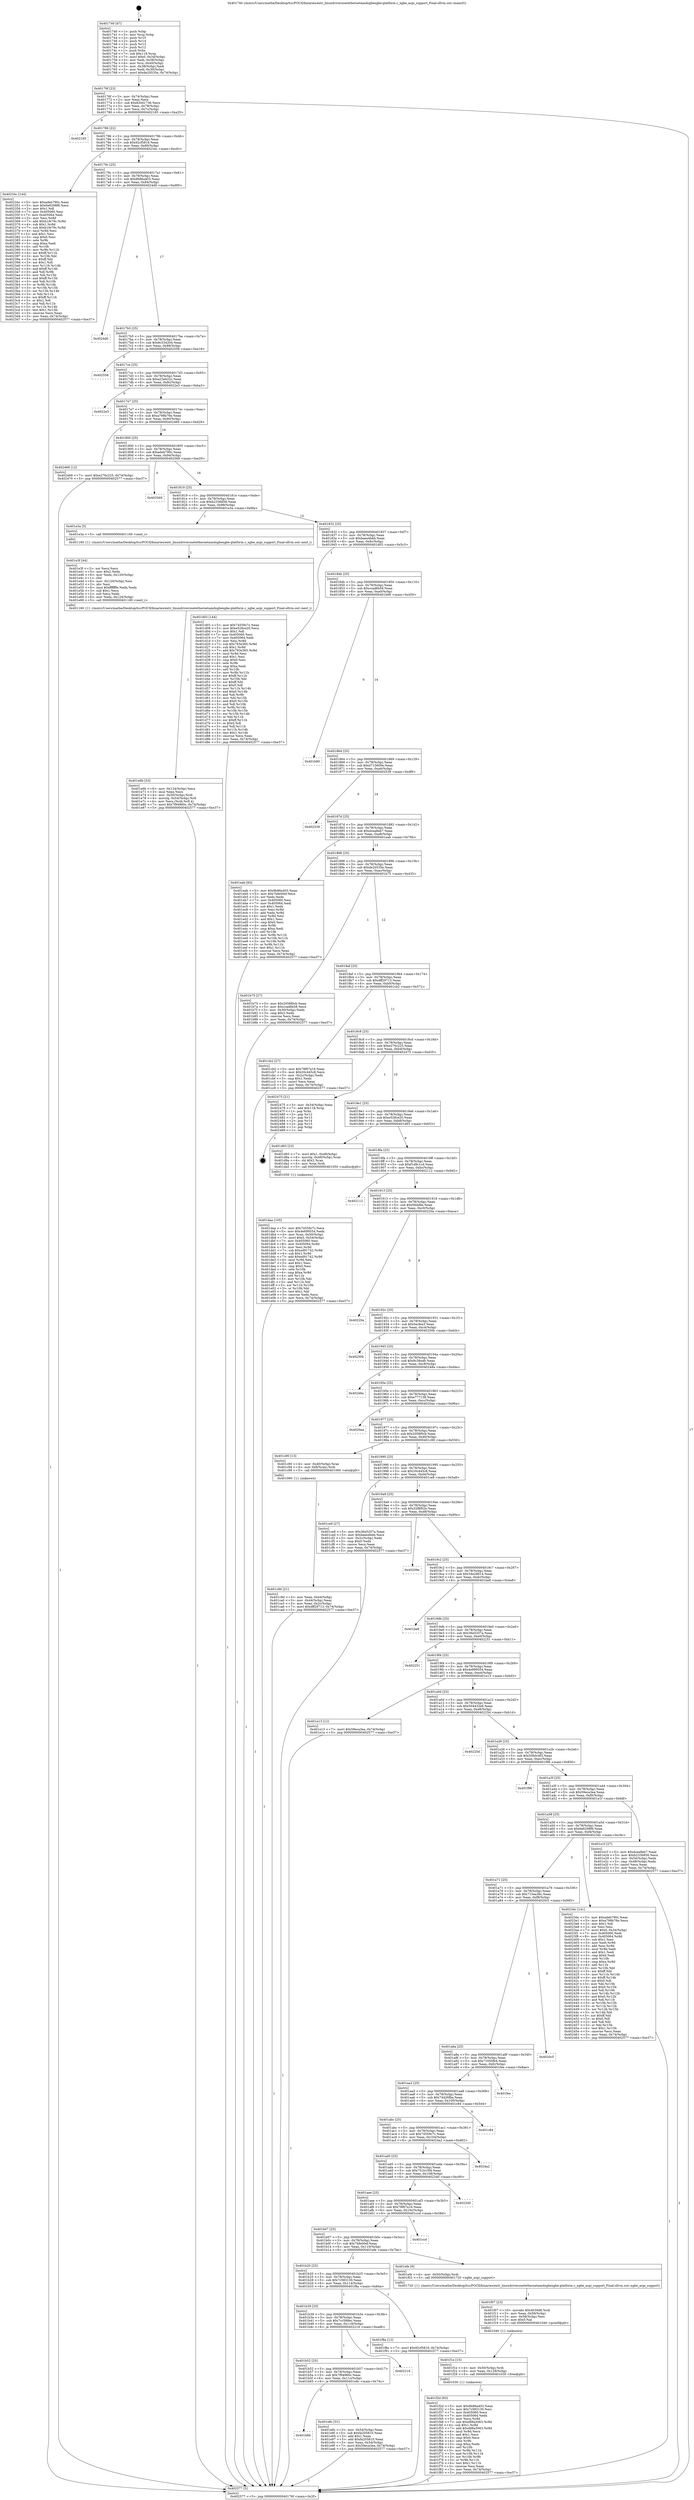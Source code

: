 digraph "0x401740" {
  label = "0x401740 (/mnt/c/Users/mathe/Desktop/tcc/POCII/binaries/extr_linuxdriversnetethernetamdxgbexgbe-platform.c_xgbe_acpi_support_Final-ollvm.out::main(0))"
  labelloc = "t"
  node[shape=record]

  Entry [label="",width=0.3,height=0.3,shape=circle,fillcolor=black,style=filled]
  "0x40176f" [label="{
     0x40176f [23]\l
     | [instrs]\l
     &nbsp;&nbsp;0x40176f \<+3\>: mov -0x74(%rbp),%eax\l
     &nbsp;&nbsp;0x401772 \<+2\>: mov %eax,%ecx\l
     &nbsp;&nbsp;0x401774 \<+6\>: sub $0x820d1736,%ecx\l
     &nbsp;&nbsp;0x40177a \<+3\>: mov %eax,-0x78(%rbp)\l
     &nbsp;&nbsp;0x40177d \<+3\>: mov %ecx,-0x7c(%rbp)\l
     &nbsp;&nbsp;0x401780 \<+6\>: je 0000000000402165 \<main+0xa25\>\l
  }"]
  "0x402165" [label="{
     0x402165\l
  }", style=dashed]
  "0x401786" [label="{
     0x401786 [22]\l
     | [instrs]\l
     &nbsp;&nbsp;0x401786 \<+5\>: jmp 000000000040178b \<main+0x4b\>\l
     &nbsp;&nbsp;0x40178b \<+3\>: mov -0x78(%rbp),%eax\l
     &nbsp;&nbsp;0x40178e \<+5\>: sub $0x92cf5816,%eax\l
     &nbsp;&nbsp;0x401793 \<+3\>: mov %eax,-0x80(%rbp)\l
     &nbsp;&nbsp;0x401796 \<+6\>: je 000000000040234c \<main+0xc0c\>\l
  }"]
  Exit [label="",width=0.3,height=0.3,shape=circle,fillcolor=black,style=filled,peripheries=2]
  "0x40234c" [label="{
     0x40234c [144]\l
     | [instrs]\l
     &nbsp;&nbsp;0x40234c \<+5\>: mov $0xadeb790c,%eax\l
     &nbsp;&nbsp;0x402351 \<+5\>: mov $0x6e6298f6,%ecx\l
     &nbsp;&nbsp;0x402356 \<+2\>: mov $0x1,%dl\l
     &nbsp;&nbsp;0x402358 \<+7\>: mov 0x405060,%esi\l
     &nbsp;&nbsp;0x40235f \<+7\>: mov 0x405064,%edi\l
     &nbsp;&nbsp;0x402366 \<+3\>: mov %esi,%r8d\l
     &nbsp;&nbsp;0x402369 \<+7\>: add $0xb1fe79c,%r8d\l
     &nbsp;&nbsp;0x402370 \<+4\>: sub $0x1,%r8d\l
     &nbsp;&nbsp;0x402374 \<+7\>: sub $0xb1fe79c,%r8d\l
     &nbsp;&nbsp;0x40237b \<+4\>: imul %r8d,%esi\l
     &nbsp;&nbsp;0x40237f \<+3\>: and $0x1,%esi\l
     &nbsp;&nbsp;0x402382 \<+3\>: cmp $0x0,%esi\l
     &nbsp;&nbsp;0x402385 \<+4\>: sete %r9b\l
     &nbsp;&nbsp;0x402389 \<+3\>: cmp $0xa,%edi\l
     &nbsp;&nbsp;0x40238c \<+4\>: setl %r10b\l
     &nbsp;&nbsp;0x402390 \<+3\>: mov %r9b,%r11b\l
     &nbsp;&nbsp;0x402393 \<+4\>: xor $0xff,%r11b\l
     &nbsp;&nbsp;0x402397 \<+3\>: mov %r10b,%bl\l
     &nbsp;&nbsp;0x40239a \<+3\>: xor $0xff,%bl\l
     &nbsp;&nbsp;0x40239d \<+3\>: xor $0x1,%dl\l
     &nbsp;&nbsp;0x4023a0 \<+3\>: mov %r11b,%r14b\l
     &nbsp;&nbsp;0x4023a3 \<+4\>: and $0xff,%r14b\l
     &nbsp;&nbsp;0x4023a7 \<+3\>: and %dl,%r9b\l
     &nbsp;&nbsp;0x4023aa \<+3\>: mov %bl,%r15b\l
     &nbsp;&nbsp;0x4023ad \<+4\>: and $0xff,%r15b\l
     &nbsp;&nbsp;0x4023b1 \<+3\>: and %dl,%r10b\l
     &nbsp;&nbsp;0x4023b4 \<+3\>: or %r9b,%r14b\l
     &nbsp;&nbsp;0x4023b7 \<+3\>: or %r10b,%r15b\l
     &nbsp;&nbsp;0x4023ba \<+3\>: xor %r15b,%r14b\l
     &nbsp;&nbsp;0x4023bd \<+3\>: or %bl,%r11b\l
     &nbsp;&nbsp;0x4023c0 \<+4\>: xor $0xff,%r11b\l
     &nbsp;&nbsp;0x4023c4 \<+3\>: or $0x1,%dl\l
     &nbsp;&nbsp;0x4023c7 \<+3\>: and %dl,%r11b\l
     &nbsp;&nbsp;0x4023ca \<+3\>: or %r11b,%r14b\l
     &nbsp;&nbsp;0x4023cd \<+4\>: test $0x1,%r14b\l
     &nbsp;&nbsp;0x4023d1 \<+3\>: cmovne %ecx,%eax\l
     &nbsp;&nbsp;0x4023d4 \<+3\>: mov %eax,-0x74(%rbp)\l
     &nbsp;&nbsp;0x4023d7 \<+5\>: jmp 0000000000402577 \<main+0xe37\>\l
  }"]
  "0x40179c" [label="{
     0x40179c [25]\l
     | [instrs]\l
     &nbsp;&nbsp;0x40179c \<+5\>: jmp 00000000004017a1 \<main+0x61\>\l
     &nbsp;&nbsp;0x4017a1 \<+3\>: mov -0x78(%rbp),%eax\l
     &nbsp;&nbsp;0x4017a4 \<+5\>: sub $0x9b86a403,%eax\l
     &nbsp;&nbsp;0x4017a9 \<+6\>: mov %eax,-0x84(%rbp)\l
     &nbsp;&nbsp;0x4017af \<+6\>: je 00000000004024d0 \<main+0xd90\>\l
  }"]
  "0x401f2d" [label="{
     0x401f2d [93]\l
     | [instrs]\l
     &nbsp;&nbsp;0x401f2d \<+5\>: mov $0x9b86a403,%eax\l
     &nbsp;&nbsp;0x401f32 \<+5\>: mov $0x7c583130,%esi\l
     &nbsp;&nbsp;0x401f37 \<+7\>: mov 0x405060,%ecx\l
     &nbsp;&nbsp;0x401f3e \<+7\>: mov 0x405064,%edx\l
     &nbsp;&nbsp;0x401f45 \<+3\>: mov %ecx,%r8d\l
     &nbsp;&nbsp;0x401f48 \<+7\>: sub $0xd88a3063,%r8d\l
     &nbsp;&nbsp;0x401f4f \<+4\>: sub $0x1,%r8d\l
     &nbsp;&nbsp;0x401f53 \<+7\>: add $0xd88a3063,%r8d\l
     &nbsp;&nbsp;0x401f5a \<+4\>: imul %r8d,%ecx\l
     &nbsp;&nbsp;0x401f5e \<+3\>: and $0x1,%ecx\l
     &nbsp;&nbsp;0x401f61 \<+3\>: cmp $0x0,%ecx\l
     &nbsp;&nbsp;0x401f64 \<+4\>: sete %r9b\l
     &nbsp;&nbsp;0x401f68 \<+3\>: cmp $0xa,%edx\l
     &nbsp;&nbsp;0x401f6b \<+4\>: setl %r10b\l
     &nbsp;&nbsp;0x401f6f \<+3\>: mov %r9b,%r11b\l
     &nbsp;&nbsp;0x401f72 \<+3\>: and %r10b,%r11b\l
     &nbsp;&nbsp;0x401f75 \<+3\>: xor %r10b,%r9b\l
     &nbsp;&nbsp;0x401f78 \<+3\>: or %r9b,%r11b\l
     &nbsp;&nbsp;0x401f7b \<+4\>: test $0x1,%r11b\l
     &nbsp;&nbsp;0x401f7f \<+3\>: cmovne %esi,%eax\l
     &nbsp;&nbsp;0x401f82 \<+3\>: mov %eax,-0x74(%rbp)\l
     &nbsp;&nbsp;0x401f85 \<+5\>: jmp 0000000000402577 \<main+0xe37\>\l
  }"]
  "0x4024d0" [label="{
     0x4024d0\l
  }", style=dashed]
  "0x4017b5" [label="{
     0x4017b5 [25]\l
     | [instrs]\l
     &nbsp;&nbsp;0x4017b5 \<+5\>: jmp 00000000004017ba \<main+0x7a\>\l
     &nbsp;&nbsp;0x4017ba \<+3\>: mov -0x78(%rbp),%eax\l
     &nbsp;&nbsp;0x4017bd \<+5\>: sub $0x9c334204,%eax\l
     &nbsp;&nbsp;0x4017c2 \<+6\>: mov %eax,-0x88(%rbp)\l
     &nbsp;&nbsp;0x4017c8 \<+6\>: je 0000000000402558 \<main+0xe18\>\l
  }"]
  "0x401f1e" [label="{
     0x401f1e [15]\l
     | [instrs]\l
     &nbsp;&nbsp;0x401f1e \<+4\>: mov -0x50(%rbp),%rdi\l
     &nbsp;&nbsp;0x401f22 \<+6\>: mov %eax,-0x128(%rbp)\l
     &nbsp;&nbsp;0x401f28 \<+5\>: call 0000000000401030 \<free@plt\>\l
     | [calls]\l
     &nbsp;&nbsp;0x401030 \{1\} (unknown)\l
  }"]
  "0x402558" [label="{
     0x402558\l
  }", style=dashed]
  "0x4017ce" [label="{
     0x4017ce [25]\l
     | [instrs]\l
     &nbsp;&nbsp;0x4017ce \<+5\>: jmp 00000000004017d3 \<main+0x93\>\l
     &nbsp;&nbsp;0x4017d3 \<+3\>: mov -0x78(%rbp),%eax\l
     &nbsp;&nbsp;0x4017d6 \<+5\>: sub $0xa23eb22c,%eax\l
     &nbsp;&nbsp;0x4017db \<+6\>: mov %eax,-0x8c(%rbp)\l
     &nbsp;&nbsp;0x4017e1 \<+6\>: je 00000000004022e3 \<main+0xba3\>\l
  }"]
  "0x401f07" [label="{
     0x401f07 [23]\l
     | [instrs]\l
     &nbsp;&nbsp;0x401f07 \<+10\>: movabs $0x4030d6,%rdi\l
     &nbsp;&nbsp;0x401f11 \<+3\>: mov %eax,-0x58(%rbp)\l
     &nbsp;&nbsp;0x401f14 \<+3\>: mov -0x58(%rbp),%esi\l
     &nbsp;&nbsp;0x401f17 \<+2\>: mov $0x0,%al\l
     &nbsp;&nbsp;0x401f19 \<+5\>: call 0000000000401040 \<printf@plt\>\l
     | [calls]\l
     &nbsp;&nbsp;0x401040 \{1\} (unknown)\l
  }"]
  "0x4022e3" [label="{
     0x4022e3\l
  }", style=dashed]
  "0x4017e7" [label="{
     0x4017e7 [25]\l
     | [instrs]\l
     &nbsp;&nbsp;0x4017e7 \<+5\>: jmp 00000000004017ec \<main+0xac\>\l
     &nbsp;&nbsp;0x4017ec \<+3\>: mov -0x78(%rbp),%eax\l
     &nbsp;&nbsp;0x4017ef \<+5\>: sub $0xa798b76e,%eax\l
     &nbsp;&nbsp;0x4017f4 \<+6\>: mov %eax,-0x90(%rbp)\l
     &nbsp;&nbsp;0x4017fa \<+6\>: je 0000000000402469 \<main+0xd29\>\l
  }"]
  "0x401b6b" [label="{
     0x401b6b\l
  }", style=dashed]
  "0x402469" [label="{
     0x402469 [12]\l
     | [instrs]\l
     &nbsp;&nbsp;0x402469 \<+7\>: movl $0xe276c225,-0x74(%rbp)\l
     &nbsp;&nbsp;0x402470 \<+5\>: jmp 0000000000402577 \<main+0xe37\>\l
  }"]
  "0x401800" [label="{
     0x401800 [25]\l
     | [instrs]\l
     &nbsp;&nbsp;0x401800 \<+5\>: jmp 0000000000401805 \<main+0xc5\>\l
     &nbsp;&nbsp;0x401805 \<+3\>: mov -0x78(%rbp),%eax\l
     &nbsp;&nbsp;0x401808 \<+5\>: sub $0xadeb790c,%eax\l
     &nbsp;&nbsp;0x40180d \<+6\>: mov %eax,-0x94(%rbp)\l
     &nbsp;&nbsp;0x401813 \<+6\>: je 0000000000402569 \<main+0xe29\>\l
  }"]
  "0x401e8c" [label="{
     0x401e8c [31]\l
     | [instrs]\l
     &nbsp;&nbsp;0x401e8c \<+3\>: mov -0x54(%rbp),%eax\l
     &nbsp;&nbsp;0x401e8f \<+5\>: sub $0xfa205810,%eax\l
     &nbsp;&nbsp;0x401e94 \<+3\>: add $0x1,%eax\l
     &nbsp;&nbsp;0x401e97 \<+5\>: add $0xfa205810,%eax\l
     &nbsp;&nbsp;0x401e9c \<+3\>: mov %eax,-0x54(%rbp)\l
     &nbsp;&nbsp;0x401e9f \<+7\>: movl $0x59eca3ea,-0x74(%rbp)\l
     &nbsp;&nbsp;0x401ea6 \<+5\>: jmp 0000000000402577 \<main+0xe37\>\l
  }"]
  "0x402569" [label="{
     0x402569\l
  }", style=dashed]
  "0x401819" [label="{
     0x401819 [25]\l
     | [instrs]\l
     &nbsp;&nbsp;0x401819 \<+5\>: jmp 000000000040181e \<main+0xde\>\l
     &nbsp;&nbsp;0x40181e \<+3\>: mov -0x78(%rbp),%eax\l
     &nbsp;&nbsp;0x401821 \<+5\>: sub $0xb2336856,%eax\l
     &nbsp;&nbsp;0x401826 \<+6\>: mov %eax,-0x98(%rbp)\l
     &nbsp;&nbsp;0x40182c \<+6\>: je 0000000000401e3a \<main+0x6fa\>\l
  }"]
  "0x401b52" [label="{
     0x401b52 [25]\l
     | [instrs]\l
     &nbsp;&nbsp;0x401b52 \<+5\>: jmp 0000000000401b57 \<main+0x417\>\l
     &nbsp;&nbsp;0x401b57 \<+3\>: mov -0x78(%rbp),%eax\l
     &nbsp;&nbsp;0x401b5a \<+5\>: sub $0x7f94960c,%eax\l
     &nbsp;&nbsp;0x401b5f \<+6\>: mov %eax,-0x11c(%rbp)\l
     &nbsp;&nbsp;0x401b65 \<+6\>: je 0000000000401e8c \<main+0x74c\>\l
  }"]
  "0x401e3a" [label="{
     0x401e3a [5]\l
     | [instrs]\l
     &nbsp;&nbsp;0x401e3a \<+5\>: call 0000000000401160 \<next_i\>\l
     | [calls]\l
     &nbsp;&nbsp;0x401160 \{1\} (/mnt/c/Users/mathe/Desktop/tcc/POCII/binaries/extr_linuxdriversnetethernetamdxgbexgbe-platform.c_xgbe_acpi_support_Final-ollvm.out::next_i)\l
  }"]
  "0x401832" [label="{
     0x401832 [25]\l
     | [instrs]\l
     &nbsp;&nbsp;0x401832 \<+5\>: jmp 0000000000401837 \<main+0xf7\>\l
     &nbsp;&nbsp;0x401837 \<+3\>: mov -0x78(%rbp),%eax\l
     &nbsp;&nbsp;0x40183a \<+5\>: sub $0xbaee4bbb,%eax\l
     &nbsp;&nbsp;0x40183f \<+6\>: mov %eax,-0x9c(%rbp)\l
     &nbsp;&nbsp;0x401845 \<+6\>: je 0000000000401d03 \<main+0x5c3\>\l
  }"]
  "0x402216" [label="{
     0x402216\l
  }", style=dashed]
  "0x401d03" [label="{
     0x401d03 [144]\l
     | [instrs]\l
     &nbsp;&nbsp;0x401d03 \<+5\>: mov $0x74559c7c,%eax\l
     &nbsp;&nbsp;0x401d08 \<+5\>: mov $0xe528ce20,%ecx\l
     &nbsp;&nbsp;0x401d0d \<+2\>: mov $0x1,%dl\l
     &nbsp;&nbsp;0x401d0f \<+7\>: mov 0x405060,%esi\l
     &nbsp;&nbsp;0x401d16 \<+7\>: mov 0x405064,%edi\l
     &nbsp;&nbsp;0x401d1d \<+3\>: mov %esi,%r8d\l
     &nbsp;&nbsp;0x401d20 \<+7\>: sub $0x793e365,%r8d\l
     &nbsp;&nbsp;0x401d27 \<+4\>: sub $0x1,%r8d\l
     &nbsp;&nbsp;0x401d2b \<+7\>: add $0x793e365,%r8d\l
     &nbsp;&nbsp;0x401d32 \<+4\>: imul %r8d,%esi\l
     &nbsp;&nbsp;0x401d36 \<+3\>: and $0x1,%esi\l
     &nbsp;&nbsp;0x401d39 \<+3\>: cmp $0x0,%esi\l
     &nbsp;&nbsp;0x401d3c \<+4\>: sete %r9b\l
     &nbsp;&nbsp;0x401d40 \<+3\>: cmp $0xa,%edi\l
     &nbsp;&nbsp;0x401d43 \<+4\>: setl %r10b\l
     &nbsp;&nbsp;0x401d47 \<+3\>: mov %r9b,%r11b\l
     &nbsp;&nbsp;0x401d4a \<+4\>: xor $0xff,%r11b\l
     &nbsp;&nbsp;0x401d4e \<+3\>: mov %r10b,%bl\l
     &nbsp;&nbsp;0x401d51 \<+3\>: xor $0xff,%bl\l
     &nbsp;&nbsp;0x401d54 \<+3\>: xor $0x0,%dl\l
     &nbsp;&nbsp;0x401d57 \<+3\>: mov %r11b,%r14b\l
     &nbsp;&nbsp;0x401d5a \<+4\>: and $0x0,%r14b\l
     &nbsp;&nbsp;0x401d5e \<+3\>: and %dl,%r9b\l
     &nbsp;&nbsp;0x401d61 \<+3\>: mov %bl,%r15b\l
     &nbsp;&nbsp;0x401d64 \<+4\>: and $0x0,%r15b\l
     &nbsp;&nbsp;0x401d68 \<+3\>: and %dl,%r10b\l
     &nbsp;&nbsp;0x401d6b \<+3\>: or %r9b,%r14b\l
     &nbsp;&nbsp;0x401d6e \<+3\>: or %r10b,%r15b\l
     &nbsp;&nbsp;0x401d71 \<+3\>: xor %r15b,%r14b\l
     &nbsp;&nbsp;0x401d74 \<+3\>: or %bl,%r11b\l
     &nbsp;&nbsp;0x401d77 \<+4\>: xor $0xff,%r11b\l
     &nbsp;&nbsp;0x401d7b \<+3\>: or $0x0,%dl\l
     &nbsp;&nbsp;0x401d7e \<+3\>: and %dl,%r11b\l
     &nbsp;&nbsp;0x401d81 \<+3\>: or %r11b,%r14b\l
     &nbsp;&nbsp;0x401d84 \<+4\>: test $0x1,%r14b\l
     &nbsp;&nbsp;0x401d88 \<+3\>: cmovne %ecx,%eax\l
     &nbsp;&nbsp;0x401d8b \<+3\>: mov %eax,-0x74(%rbp)\l
     &nbsp;&nbsp;0x401d8e \<+5\>: jmp 0000000000402577 \<main+0xe37\>\l
  }"]
  "0x40184b" [label="{
     0x40184b [25]\l
     | [instrs]\l
     &nbsp;&nbsp;0x40184b \<+5\>: jmp 0000000000401850 \<main+0x110\>\l
     &nbsp;&nbsp;0x401850 \<+3\>: mov -0x78(%rbp),%eax\l
     &nbsp;&nbsp;0x401853 \<+5\>: sub $0xccad6b58,%eax\l
     &nbsp;&nbsp;0x401858 \<+6\>: mov %eax,-0xa0(%rbp)\l
     &nbsp;&nbsp;0x40185e \<+6\>: je 0000000000401b90 \<main+0x450\>\l
  }"]
  "0x401b39" [label="{
     0x401b39 [25]\l
     | [instrs]\l
     &nbsp;&nbsp;0x401b39 \<+5\>: jmp 0000000000401b3e \<main+0x3fe\>\l
     &nbsp;&nbsp;0x401b3e \<+3\>: mov -0x78(%rbp),%eax\l
     &nbsp;&nbsp;0x401b41 \<+5\>: sub $0x7cc588ec,%eax\l
     &nbsp;&nbsp;0x401b46 \<+6\>: mov %eax,-0x118(%rbp)\l
     &nbsp;&nbsp;0x401b4c \<+6\>: je 0000000000402216 \<main+0xad6\>\l
  }"]
  "0x401b90" [label="{
     0x401b90\l
  }", style=dashed]
  "0x401864" [label="{
     0x401864 [25]\l
     | [instrs]\l
     &nbsp;&nbsp;0x401864 \<+5\>: jmp 0000000000401869 \<main+0x129\>\l
     &nbsp;&nbsp;0x401869 \<+3\>: mov -0x78(%rbp),%eax\l
     &nbsp;&nbsp;0x40186c \<+5\>: sub $0xd715600e,%eax\l
     &nbsp;&nbsp;0x401871 \<+6\>: mov %eax,-0xa4(%rbp)\l
     &nbsp;&nbsp;0x401877 \<+6\>: je 0000000000402539 \<main+0xdf9\>\l
  }"]
  "0x401f8a" [label="{
     0x401f8a [12]\l
     | [instrs]\l
     &nbsp;&nbsp;0x401f8a \<+7\>: movl $0x92cf5816,-0x74(%rbp)\l
     &nbsp;&nbsp;0x401f91 \<+5\>: jmp 0000000000402577 \<main+0xe37\>\l
  }"]
  "0x402539" [label="{
     0x402539\l
  }", style=dashed]
  "0x40187d" [label="{
     0x40187d [25]\l
     | [instrs]\l
     &nbsp;&nbsp;0x40187d \<+5\>: jmp 0000000000401882 \<main+0x142\>\l
     &nbsp;&nbsp;0x401882 \<+3\>: mov -0x78(%rbp),%eax\l
     &nbsp;&nbsp;0x401885 \<+5\>: sub $0xdcea8eb7,%eax\l
     &nbsp;&nbsp;0x40188a \<+6\>: mov %eax,-0xa8(%rbp)\l
     &nbsp;&nbsp;0x401890 \<+6\>: je 0000000000401eab \<main+0x76b\>\l
  }"]
  "0x401b20" [label="{
     0x401b20 [25]\l
     | [instrs]\l
     &nbsp;&nbsp;0x401b20 \<+5\>: jmp 0000000000401b25 \<main+0x3e5\>\l
     &nbsp;&nbsp;0x401b25 \<+3\>: mov -0x78(%rbp),%eax\l
     &nbsp;&nbsp;0x401b28 \<+5\>: sub $0x7c583130,%eax\l
     &nbsp;&nbsp;0x401b2d \<+6\>: mov %eax,-0x114(%rbp)\l
     &nbsp;&nbsp;0x401b33 \<+6\>: je 0000000000401f8a \<main+0x84a\>\l
  }"]
  "0x401eab" [label="{
     0x401eab [83]\l
     | [instrs]\l
     &nbsp;&nbsp;0x401eab \<+5\>: mov $0x9b86a403,%eax\l
     &nbsp;&nbsp;0x401eb0 \<+5\>: mov $0x7bfe00ef,%ecx\l
     &nbsp;&nbsp;0x401eb5 \<+2\>: xor %edx,%edx\l
     &nbsp;&nbsp;0x401eb7 \<+7\>: mov 0x405060,%esi\l
     &nbsp;&nbsp;0x401ebe \<+7\>: mov 0x405064,%edi\l
     &nbsp;&nbsp;0x401ec5 \<+3\>: sub $0x1,%edx\l
     &nbsp;&nbsp;0x401ec8 \<+3\>: mov %esi,%r8d\l
     &nbsp;&nbsp;0x401ecb \<+3\>: add %edx,%r8d\l
     &nbsp;&nbsp;0x401ece \<+4\>: imul %r8d,%esi\l
     &nbsp;&nbsp;0x401ed2 \<+3\>: and $0x1,%esi\l
     &nbsp;&nbsp;0x401ed5 \<+3\>: cmp $0x0,%esi\l
     &nbsp;&nbsp;0x401ed8 \<+4\>: sete %r9b\l
     &nbsp;&nbsp;0x401edc \<+3\>: cmp $0xa,%edi\l
     &nbsp;&nbsp;0x401edf \<+4\>: setl %r10b\l
     &nbsp;&nbsp;0x401ee3 \<+3\>: mov %r9b,%r11b\l
     &nbsp;&nbsp;0x401ee6 \<+3\>: and %r10b,%r11b\l
     &nbsp;&nbsp;0x401ee9 \<+3\>: xor %r10b,%r9b\l
     &nbsp;&nbsp;0x401eec \<+3\>: or %r9b,%r11b\l
     &nbsp;&nbsp;0x401eef \<+4\>: test $0x1,%r11b\l
     &nbsp;&nbsp;0x401ef3 \<+3\>: cmovne %ecx,%eax\l
     &nbsp;&nbsp;0x401ef6 \<+3\>: mov %eax,-0x74(%rbp)\l
     &nbsp;&nbsp;0x401ef9 \<+5\>: jmp 0000000000402577 \<main+0xe37\>\l
  }"]
  "0x401896" [label="{
     0x401896 [25]\l
     | [instrs]\l
     &nbsp;&nbsp;0x401896 \<+5\>: jmp 000000000040189b \<main+0x15b\>\l
     &nbsp;&nbsp;0x40189b \<+3\>: mov -0x78(%rbp),%eax\l
     &nbsp;&nbsp;0x40189e \<+5\>: sub $0xde20535e,%eax\l
     &nbsp;&nbsp;0x4018a3 \<+6\>: mov %eax,-0xac(%rbp)\l
     &nbsp;&nbsp;0x4018a9 \<+6\>: je 0000000000401b75 \<main+0x435\>\l
  }"]
  "0x401efe" [label="{
     0x401efe [9]\l
     | [instrs]\l
     &nbsp;&nbsp;0x401efe \<+4\>: mov -0x50(%rbp),%rdi\l
     &nbsp;&nbsp;0x401f02 \<+5\>: call 0000000000401720 \<xgbe_acpi_support\>\l
     | [calls]\l
     &nbsp;&nbsp;0x401720 \{1\} (/mnt/c/Users/mathe/Desktop/tcc/POCII/binaries/extr_linuxdriversnetethernetamdxgbexgbe-platform.c_xgbe_acpi_support_Final-ollvm.out::xgbe_acpi_support)\l
  }"]
  "0x401b75" [label="{
     0x401b75 [27]\l
     | [instrs]\l
     &nbsp;&nbsp;0x401b75 \<+5\>: mov $0x2058f0cb,%eax\l
     &nbsp;&nbsp;0x401b7a \<+5\>: mov $0xccad6b58,%ecx\l
     &nbsp;&nbsp;0x401b7f \<+3\>: mov -0x30(%rbp),%edx\l
     &nbsp;&nbsp;0x401b82 \<+3\>: cmp $0x2,%edx\l
     &nbsp;&nbsp;0x401b85 \<+3\>: cmovne %ecx,%eax\l
     &nbsp;&nbsp;0x401b88 \<+3\>: mov %eax,-0x74(%rbp)\l
     &nbsp;&nbsp;0x401b8b \<+5\>: jmp 0000000000402577 \<main+0xe37\>\l
  }"]
  "0x4018af" [label="{
     0x4018af [25]\l
     | [instrs]\l
     &nbsp;&nbsp;0x4018af \<+5\>: jmp 00000000004018b4 \<main+0x174\>\l
     &nbsp;&nbsp;0x4018b4 \<+3\>: mov -0x78(%rbp),%eax\l
     &nbsp;&nbsp;0x4018b7 \<+5\>: sub $0xdff29713,%eax\l
     &nbsp;&nbsp;0x4018bc \<+6\>: mov %eax,-0xb0(%rbp)\l
     &nbsp;&nbsp;0x4018c2 \<+6\>: je 0000000000401cb2 \<main+0x572\>\l
  }"]
  "0x402577" [label="{
     0x402577 [5]\l
     | [instrs]\l
     &nbsp;&nbsp;0x402577 \<+5\>: jmp 000000000040176f \<main+0x2f\>\l
  }"]
  "0x401740" [label="{
     0x401740 [47]\l
     | [instrs]\l
     &nbsp;&nbsp;0x401740 \<+1\>: push %rbp\l
     &nbsp;&nbsp;0x401741 \<+3\>: mov %rsp,%rbp\l
     &nbsp;&nbsp;0x401744 \<+2\>: push %r15\l
     &nbsp;&nbsp;0x401746 \<+2\>: push %r14\l
     &nbsp;&nbsp;0x401748 \<+2\>: push %r13\l
     &nbsp;&nbsp;0x40174a \<+2\>: push %r12\l
     &nbsp;&nbsp;0x40174c \<+1\>: push %rbx\l
     &nbsp;&nbsp;0x40174d \<+7\>: sub $0x118,%rsp\l
     &nbsp;&nbsp;0x401754 \<+7\>: movl $0x0,-0x34(%rbp)\l
     &nbsp;&nbsp;0x40175b \<+3\>: mov %edi,-0x38(%rbp)\l
     &nbsp;&nbsp;0x40175e \<+4\>: mov %rsi,-0x40(%rbp)\l
     &nbsp;&nbsp;0x401762 \<+3\>: mov -0x38(%rbp),%edi\l
     &nbsp;&nbsp;0x401765 \<+3\>: mov %edi,-0x30(%rbp)\l
     &nbsp;&nbsp;0x401768 \<+7\>: movl $0xde20535e,-0x74(%rbp)\l
  }"]
  "0x401b07" [label="{
     0x401b07 [25]\l
     | [instrs]\l
     &nbsp;&nbsp;0x401b07 \<+5\>: jmp 0000000000401b0c \<main+0x3cc\>\l
     &nbsp;&nbsp;0x401b0c \<+3\>: mov -0x78(%rbp),%eax\l
     &nbsp;&nbsp;0x401b0f \<+5\>: sub $0x7bfe00ef,%eax\l
     &nbsp;&nbsp;0x401b14 \<+6\>: mov %eax,-0x110(%rbp)\l
     &nbsp;&nbsp;0x401b1a \<+6\>: je 0000000000401efe \<main+0x7be\>\l
  }"]
  "0x401cb2" [label="{
     0x401cb2 [27]\l
     | [instrs]\l
     &nbsp;&nbsp;0x401cb2 \<+5\>: mov $0x78f67a16,%eax\l
     &nbsp;&nbsp;0x401cb7 \<+5\>: mov $0x20c445c8,%ecx\l
     &nbsp;&nbsp;0x401cbc \<+3\>: mov -0x2c(%rbp),%edx\l
     &nbsp;&nbsp;0x401cbf \<+3\>: cmp $0x1,%edx\l
     &nbsp;&nbsp;0x401cc2 \<+3\>: cmovl %ecx,%eax\l
     &nbsp;&nbsp;0x401cc5 \<+3\>: mov %eax,-0x74(%rbp)\l
     &nbsp;&nbsp;0x401cc8 \<+5\>: jmp 0000000000402577 \<main+0xe37\>\l
  }"]
  "0x4018c8" [label="{
     0x4018c8 [25]\l
     | [instrs]\l
     &nbsp;&nbsp;0x4018c8 \<+5\>: jmp 00000000004018cd \<main+0x18d\>\l
     &nbsp;&nbsp;0x4018cd \<+3\>: mov -0x78(%rbp),%eax\l
     &nbsp;&nbsp;0x4018d0 \<+5\>: sub $0xe276c225,%eax\l
     &nbsp;&nbsp;0x4018d5 \<+6\>: mov %eax,-0xb4(%rbp)\l
     &nbsp;&nbsp;0x4018db \<+6\>: je 0000000000402475 \<main+0xd35\>\l
  }"]
  "0x401ccd" [label="{
     0x401ccd\l
  }", style=dashed]
  "0x402475" [label="{
     0x402475 [21]\l
     | [instrs]\l
     &nbsp;&nbsp;0x402475 \<+3\>: mov -0x34(%rbp),%eax\l
     &nbsp;&nbsp;0x402478 \<+7\>: add $0x118,%rsp\l
     &nbsp;&nbsp;0x40247f \<+1\>: pop %rbx\l
     &nbsp;&nbsp;0x402480 \<+2\>: pop %r12\l
     &nbsp;&nbsp;0x402482 \<+2\>: pop %r13\l
     &nbsp;&nbsp;0x402484 \<+2\>: pop %r14\l
     &nbsp;&nbsp;0x402486 \<+2\>: pop %r15\l
     &nbsp;&nbsp;0x402488 \<+1\>: pop %rbp\l
     &nbsp;&nbsp;0x402489 \<+1\>: ret\l
  }"]
  "0x4018e1" [label="{
     0x4018e1 [25]\l
     | [instrs]\l
     &nbsp;&nbsp;0x4018e1 \<+5\>: jmp 00000000004018e6 \<main+0x1a6\>\l
     &nbsp;&nbsp;0x4018e6 \<+3\>: mov -0x78(%rbp),%eax\l
     &nbsp;&nbsp;0x4018e9 \<+5\>: sub $0xe528ce20,%eax\l
     &nbsp;&nbsp;0x4018ee \<+6\>: mov %eax,-0xb8(%rbp)\l
     &nbsp;&nbsp;0x4018f4 \<+6\>: je 0000000000401d93 \<main+0x653\>\l
  }"]
  "0x401aee" [label="{
     0x401aee [25]\l
     | [instrs]\l
     &nbsp;&nbsp;0x401aee \<+5\>: jmp 0000000000401af3 \<main+0x3b3\>\l
     &nbsp;&nbsp;0x401af3 \<+3\>: mov -0x78(%rbp),%eax\l
     &nbsp;&nbsp;0x401af6 \<+5\>: sub $0x78f67a16,%eax\l
     &nbsp;&nbsp;0x401afb \<+6\>: mov %eax,-0x10c(%rbp)\l
     &nbsp;&nbsp;0x401b01 \<+6\>: je 0000000000401ccd \<main+0x58d\>\l
  }"]
  "0x401d93" [label="{
     0x401d93 [23]\l
     | [instrs]\l
     &nbsp;&nbsp;0x401d93 \<+7\>: movl $0x1,-0x48(%rbp)\l
     &nbsp;&nbsp;0x401d9a \<+4\>: movslq -0x48(%rbp),%rax\l
     &nbsp;&nbsp;0x401d9e \<+4\>: shl $0x2,%rax\l
     &nbsp;&nbsp;0x401da2 \<+3\>: mov %rax,%rdi\l
     &nbsp;&nbsp;0x401da5 \<+5\>: call 0000000000401050 \<malloc@plt\>\l
     | [calls]\l
     &nbsp;&nbsp;0x401050 \{1\} (unknown)\l
  }"]
  "0x4018fa" [label="{
     0x4018fa [25]\l
     | [instrs]\l
     &nbsp;&nbsp;0x4018fa \<+5\>: jmp 00000000004018ff \<main+0x1bf\>\l
     &nbsp;&nbsp;0x4018ff \<+3\>: mov -0x78(%rbp),%eax\l
     &nbsp;&nbsp;0x401902 \<+5\>: sub $0xf1d9c1cd,%eax\l
     &nbsp;&nbsp;0x401907 \<+6\>: mov %eax,-0xbc(%rbp)\l
     &nbsp;&nbsp;0x40190d \<+6\>: je 0000000000402112 \<main+0x9d2\>\l
  }"]
  "0x402340" [label="{
     0x402340\l
  }", style=dashed]
  "0x402112" [label="{
     0x402112\l
  }", style=dashed]
  "0x401913" [label="{
     0x401913 [25]\l
     | [instrs]\l
     &nbsp;&nbsp;0x401913 \<+5\>: jmp 0000000000401918 \<main+0x1d8\>\l
     &nbsp;&nbsp;0x401918 \<+3\>: mov -0x78(%rbp),%eax\l
     &nbsp;&nbsp;0x40191b \<+5\>: sub $0x56dd9e,%eax\l
     &nbsp;&nbsp;0x401920 \<+6\>: mov %eax,-0xc0(%rbp)\l
     &nbsp;&nbsp;0x401926 \<+6\>: je 000000000040220a \<main+0xaca\>\l
  }"]
  "0x401ad5" [label="{
     0x401ad5 [25]\l
     | [instrs]\l
     &nbsp;&nbsp;0x401ad5 \<+5\>: jmp 0000000000401ada \<main+0x39a\>\l
     &nbsp;&nbsp;0x401ada \<+3\>: mov -0x78(%rbp),%eax\l
     &nbsp;&nbsp;0x401add \<+5\>: sub $0x751b10f4,%eax\l
     &nbsp;&nbsp;0x401ae2 \<+6\>: mov %eax,-0x108(%rbp)\l
     &nbsp;&nbsp;0x401ae8 \<+6\>: je 0000000000402340 \<main+0xc00\>\l
  }"]
  "0x40220a" [label="{
     0x40220a\l
  }", style=dashed]
  "0x40192c" [label="{
     0x40192c [25]\l
     | [instrs]\l
     &nbsp;&nbsp;0x40192c \<+5\>: jmp 0000000000401931 \<main+0x1f1\>\l
     &nbsp;&nbsp;0x401931 \<+3\>: mov -0x78(%rbp),%eax\l
     &nbsp;&nbsp;0x401934 \<+5\>: sub $0x5ecfea3,%eax\l
     &nbsp;&nbsp;0x401939 \<+6\>: mov %eax,-0xc4(%rbp)\l
     &nbsp;&nbsp;0x40193f \<+6\>: je 000000000040250b \<main+0xdcb\>\l
  }"]
  "0x4024a2" [label="{
     0x4024a2\l
  }", style=dashed]
  "0x40250b" [label="{
     0x40250b\l
  }", style=dashed]
  "0x401945" [label="{
     0x401945 [25]\l
     | [instrs]\l
     &nbsp;&nbsp;0x401945 \<+5\>: jmp 000000000040194a \<main+0x20a\>\l
     &nbsp;&nbsp;0x40194a \<+3\>: mov -0x78(%rbp),%eax\l
     &nbsp;&nbsp;0x40194d \<+5\>: sub $0x9c38a46,%eax\l
     &nbsp;&nbsp;0x401952 \<+6\>: mov %eax,-0xc8(%rbp)\l
     &nbsp;&nbsp;0x401958 \<+6\>: je 000000000040248a \<main+0xd4a\>\l
  }"]
  "0x401abc" [label="{
     0x401abc [25]\l
     | [instrs]\l
     &nbsp;&nbsp;0x401abc \<+5\>: jmp 0000000000401ac1 \<main+0x381\>\l
     &nbsp;&nbsp;0x401ac1 \<+3\>: mov -0x78(%rbp),%eax\l
     &nbsp;&nbsp;0x401ac4 \<+5\>: sub $0x74559c7c,%eax\l
     &nbsp;&nbsp;0x401ac9 \<+6\>: mov %eax,-0x104(%rbp)\l
     &nbsp;&nbsp;0x401acf \<+6\>: je 00000000004024a2 \<main+0xd62\>\l
  }"]
  "0x40248a" [label="{
     0x40248a\l
  }", style=dashed]
  "0x40195e" [label="{
     0x40195e [25]\l
     | [instrs]\l
     &nbsp;&nbsp;0x40195e \<+5\>: jmp 0000000000401963 \<main+0x223\>\l
     &nbsp;&nbsp;0x401963 \<+3\>: mov -0x78(%rbp),%eax\l
     &nbsp;&nbsp;0x401966 \<+5\>: sub $0xe777138,%eax\l
     &nbsp;&nbsp;0x40196b \<+6\>: mov %eax,-0xcc(%rbp)\l
     &nbsp;&nbsp;0x401971 \<+6\>: je 00000000004020aa \<main+0x96a\>\l
  }"]
  "0x401c84" [label="{
     0x401c84\l
  }", style=dashed]
  "0x4020aa" [label="{
     0x4020aa\l
  }", style=dashed]
  "0x401977" [label="{
     0x401977 [25]\l
     | [instrs]\l
     &nbsp;&nbsp;0x401977 \<+5\>: jmp 000000000040197c \<main+0x23c\>\l
     &nbsp;&nbsp;0x40197c \<+3\>: mov -0x78(%rbp),%eax\l
     &nbsp;&nbsp;0x40197f \<+5\>: sub $0x2058f0cb,%eax\l
     &nbsp;&nbsp;0x401984 \<+6\>: mov %eax,-0xd0(%rbp)\l
     &nbsp;&nbsp;0x40198a \<+6\>: je 0000000000401c90 \<main+0x550\>\l
  }"]
  "0x401aa3" [label="{
     0x401aa3 [25]\l
     | [instrs]\l
     &nbsp;&nbsp;0x401aa3 \<+5\>: jmp 0000000000401aa8 \<main+0x368\>\l
     &nbsp;&nbsp;0x401aa8 \<+3\>: mov -0x78(%rbp),%eax\l
     &nbsp;&nbsp;0x401aab \<+5\>: sub $0x74426fba,%eax\l
     &nbsp;&nbsp;0x401ab0 \<+6\>: mov %eax,-0x100(%rbp)\l
     &nbsp;&nbsp;0x401ab6 \<+6\>: je 0000000000401c84 \<main+0x544\>\l
  }"]
  "0x401c90" [label="{
     0x401c90 [13]\l
     | [instrs]\l
     &nbsp;&nbsp;0x401c90 \<+4\>: mov -0x40(%rbp),%rax\l
     &nbsp;&nbsp;0x401c94 \<+4\>: mov 0x8(%rax),%rdi\l
     &nbsp;&nbsp;0x401c98 \<+5\>: call 0000000000401060 \<atoi@plt\>\l
     | [calls]\l
     &nbsp;&nbsp;0x401060 \{1\} (unknown)\l
  }"]
  "0x401990" [label="{
     0x401990 [25]\l
     | [instrs]\l
     &nbsp;&nbsp;0x401990 \<+5\>: jmp 0000000000401995 \<main+0x255\>\l
     &nbsp;&nbsp;0x401995 \<+3\>: mov -0x78(%rbp),%eax\l
     &nbsp;&nbsp;0x401998 \<+5\>: sub $0x20c445c8,%eax\l
     &nbsp;&nbsp;0x40199d \<+6\>: mov %eax,-0xd4(%rbp)\l
     &nbsp;&nbsp;0x4019a3 \<+6\>: je 0000000000401ce8 \<main+0x5a8\>\l
  }"]
  "0x401c9d" [label="{
     0x401c9d [21]\l
     | [instrs]\l
     &nbsp;&nbsp;0x401c9d \<+3\>: mov %eax,-0x44(%rbp)\l
     &nbsp;&nbsp;0x401ca0 \<+3\>: mov -0x44(%rbp),%eax\l
     &nbsp;&nbsp;0x401ca3 \<+3\>: mov %eax,-0x2c(%rbp)\l
     &nbsp;&nbsp;0x401ca6 \<+7\>: movl $0xdff29713,-0x74(%rbp)\l
     &nbsp;&nbsp;0x401cad \<+5\>: jmp 0000000000402577 \<main+0xe37\>\l
  }"]
  "0x401fee" [label="{
     0x401fee\l
  }", style=dashed]
  "0x401ce8" [label="{
     0x401ce8 [27]\l
     | [instrs]\l
     &nbsp;&nbsp;0x401ce8 \<+5\>: mov $0x36e5207a,%eax\l
     &nbsp;&nbsp;0x401ced \<+5\>: mov $0xbaee4bbb,%ecx\l
     &nbsp;&nbsp;0x401cf2 \<+3\>: mov -0x2c(%rbp),%edx\l
     &nbsp;&nbsp;0x401cf5 \<+3\>: cmp $0x0,%edx\l
     &nbsp;&nbsp;0x401cf8 \<+3\>: cmove %ecx,%eax\l
     &nbsp;&nbsp;0x401cfb \<+3\>: mov %eax,-0x74(%rbp)\l
     &nbsp;&nbsp;0x401cfe \<+5\>: jmp 0000000000402577 \<main+0xe37\>\l
  }"]
  "0x4019a9" [label="{
     0x4019a9 [25]\l
     | [instrs]\l
     &nbsp;&nbsp;0x4019a9 \<+5\>: jmp 00000000004019ae \<main+0x26e\>\l
     &nbsp;&nbsp;0x4019ae \<+3\>: mov -0x78(%rbp),%eax\l
     &nbsp;&nbsp;0x4019b1 \<+5\>: sub $0x32f8f02e,%eax\l
     &nbsp;&nbsp;0x4019b6 \<+6\>: mov %eax,-0xd8(%rbp)\l
     &nbsp;&nbsp;0x4019bc \<+6\>: je 000000000040209e \<main+0x95e\>\l
  }"]
  "0x401daa" [label="{
     0x401daa [105]\l
     | [instrs]\l
     &nbsp;&nbsp;0x401daa \<+5\>: mov $0x74559c7c,%ecx\l
     &nbsp;&nbsp;0x401daf \<+5\>: mov $0x4e699554,%edx\l
     &nbsp;&nbsp;0x401db4 \<+4\>: mov %rax,-0x50(%rbp)\l
     &nbsp;&nbsp;0x401db8 \<+7\>: movl $0x0,-0x54(%rbp)\l
     &nbsp;&nbsp;0x401dbf \<+7\>: mov 0x405060,%esi\l
     &nbsp;&nbsp;0x401dc6 \<+8\>: mov 0x405064,%r8d\l
     &nbsp;&nbsp;0x401dce \<+3\>: mov %esi,%r9d\l
     &nbsp;&nbsp;0x401dd1 \<+7\>: sub $0xed91742,%r9d\l
     &nbsp;&nbsp;0x401dd8 \<+4\>: sub $0x1,%r9d\l
     &nbsp;&nbsp;0x401ddc \<+7\>: add $0xed91742,%r9d\l
     &nbsp;&nbsp;0x401de3 \<+4\>: imul %r9d,%esi\l
     &nbsp;&nbsp;0x401de7 \<+3\>: and $0x1,%esi\l
     &nbsp;&nbsp;0x401dea \<+3\>: cmp $0x0,%esi\l
     &nbsp;&nbsp;0x401ded \<+4\>: sete %r10b\l
     &nbsp;&nbsp;0x401df1 \<+4\>: cmp $0xa,%r8d\l
     &nbsp;&nbsp;0x401df5 \<+4\>: setl %r11b\l
     &nbsp;&nbsp;0x401df9 \<+3\>: mov %r10b,%bl\l
     &nbsp;&nbsp;0x401dfc \<+3\>: and %r11b,%bl\l
     &nbsp;&nbsp;0x401dff \<+3\>: xor %r11b,%r10b\l
     &nbsp;&nbsp;0x401e02 \<+3\>: or %r10b,%bl\l
     &nbsp;&nbsp;0x401e05 \<+3\>: test $0x1,%bl\l
     &nbsp;&nbsp;0x401e08 \<+3\>: cmovne %edx,%ecx\l
     &nbsp;&nbsp;0x401e0b \<+3\>: mov %ecx,-0x74(%rbp)\l
     &nbsp;&nbsp;0x401e0e \<+5\>: jmp 0000000000402577 \<main+0xe37\>\l
  }"]
  "0x401a8a" [label="{
     0x401a8a [25]\l
     | [instrs]\l
     &nbsp;&nbsp;0x401a8a \<+5\>: jmp 0000000000401a8f \<main+0x34f\>\l
     &nbsp;&nbsp;0x401a8f \<+3\>: mov -0x78(%rbp),%eax\l
     &nbsp;&nbsp;0x401a92 \<+5\>: sub $0x71650fe4,%eax\l
     &nbsp;&nbsp;0x401a97 \<+6\>: mov %eax,-0xfc(%rbp)\l
     &nbsp;&nbsp;0x401a9d \<+6\>: je 0000000000401fee \<main+0x8ae\>\l
  }"]
  "0x40209e" [label="{
     0x40209e\l
  }", style=dashed]
  "0x4019c2" [label="{
     0x4019c2 [25]\l
     | [instrs]\l
     &nbsp;&nbsp;0x4019c2 \<+5\>: jmp 00000000004019c7 \<main+0x287\>\l
     &nbsp;&nbsp;0x4019c7 \<+3\>: mov -0x78(%rbp),%eax\l
     &nbsp;&nbsp;0x4019ca \<+5\>: sub $0x34e28614,%eax\l
     &nbsp;&nbsp;0x4019cf \<+6\>: mov %eax,-0xdc(%rbp)\l
     &nbsp;&nbsp;0x4019d5 \<+6\>: je 0000000000401be8 \<main+0x4a8\>\l
  }"]
  "0x4020c5" [label="{
     0x4020c5\l
  }", style=dashed]
  "0x401be8" [label="{
     0x401be8\l
  }", style=dashed]
  "0x4019db" [label="{
     0x4019db [25]\l
     | [instrs]\l
     &nbsp;&nbsp;0x4019db \<+5\>: jmp 00000000004019e0 \<main+0x2a0\>\l
     &nbsp;&nbsp;0x4019e0 \<+3\>: mov -0x78(%rbp),%eax\l
     &nbsp;&nbsp;0x4019e3 \<+5\>: sub $0x36e5207a,%eax\l
     &nbsp;&nbsp;0x4019e8 \<+6\>: mov %eax,-0xe0(%rbp)\l
     &nbsp;&nbsp;0x4019ee \<+6\>: je 0000000000402251 \<main+0xb11\>\l
  }"]
  "0x401a71" [label="{
     0x401a71 [25]\l
     | [instrs]\l
     &nbsp;&nbsp;0x401a71 \<+5\>: jmp 0000000000401a76 \<main+0x336\>\l
     &nbsp;&nbsp;0x401a76 \<+3\>: mov -0x78(%rbp),%eax\l
     &nbsp;&nbsp;0x401a79 \<+5\>: sub $0x715ea36c,%eax\l
     &nbsp;&nbsp;0x401a7e \<+6\>: mov %eax,-0xf8(%rbp)\l
     &nbsp;&nbsp;0x401a84 \<+6\>: je 00000000004020c5 \<main+0x985\>\l
  }"]
  "0x402251" [label="{
     0x402251\l
  }", style=dashed]
  "0x4019f4" [label="{
     0x4019f4 [25]\l
     | [instrs]\l
     &nbsp;&nbsp;0x4019f4 \<+5\>: jmp 00000000004019f9 \<main+0x2b9\>\l
     &nbsp;&nbsp;0x4019f9 \<+3\>: mov -0x78(%rbp),%eax\l
     &nbsp;&nbsp;0x4019fc \<+5\>: sub $0x4e699554,%eax\l
     &nbsp;&nbsp;0x401a01 \<+6\>: mov %eax,-0xe4(%rbp)\l
     &nbsp;&nbsp;0x401a07 \<+6\>: je 0000000000401e13 \<main+0x6d3\>\l
  }"]
  "0x4023dc" [label="{
     0x4023dc [141]\l
     | [instrs]\l
     &nbsp;&nbsp;0x4023dc \<+5\>: mov $0xadeb790c,%eax\l
     &nbsp;&nbsp;0x4023e1 \<+5\>: mov $0xa798b76e,%ecx\l
     &nbsp;&nbsp;0x4023e6 \<+2\>: mov $0x1,%dl\l
     &nbsp;&nbsp;0x4023e8 \<+2\>: xor %esi,%esi\l
     &nbsp;&nbsp;0x4023ea \<+7\>: movl $0x0,-0x34(%rbp)\l
     &nbsp;&nbsp;0x4023f1 \<+7\>: mov 0x405060,%edi\l
     &nbsp;&nbsp;0x4023f8 \<+8\>: mov 0x405064,%r8d\l
     &nbsp;&nbsp;0x402400 \<+3\>: sub $0x1,%esi\l
     &nbsp;&nbsp;0x402403 \<+3\>: mov %edi,%r9d\l
     &nbsp;&nbsp;0x402406 \<+3\>: add %esi,%r9d\l
     &nbsp;&nbsp;0x402409 \<+4\>: imul %r9d,%edi\l
     &nbsp;&nbsp;0x40240d \<+3\>: and $0x1,%edi\l
     &nbsp;&nbsp;0x402410 \<+3\>: cmp $0x0,%edi\l
     &nbsp;&nbsp;0x402413 \<+4\>: sete %r10b\l
     &nbsp;&nbsp;0x402417 \<+4\>: cmp $0xa,%r8d\l
     &nbsp;&nbsp;0x40241b \<+4\>: setl %r11b\l
     &nbsp;&nbsp;0x40241f \<+3\>: mov %r10b,%bl\l
     &nbsp;&nbsp;0x402422 \<+3\>: xor $0xff,%bl\l
     &nbsp;&nbsp;0x402425 \<+3\>: mov %r11b,%r14b\l
     &nbsp;&nbsp;0x402428 \<+4\>: xor $0xff,%r14b\l
     &nbsp;&nbsp;0x40242c \<+3\>: xor $0x0,%dl\l
     &nbsp;&nbsp;0x40242f \<+3\>: mov %bl,%r15b\l
     &nbsp;&nbsp;0x402432 \<+4\>: and $0x0,%r15b\l
     &nbsp;&nbsp;0x402436 \<+3\>: and %dl,%r10b\l
     &nbsp;&nbsp;0x402439 \<+3\>: mov %r14b,%r12b\l
     &nbsp;&nbsp;0x40243c \<+4\>: and $0x0,%r12b\l
     &nbsp;&nbsp;0x402440 \<+3\>: and %dl,%r11b\l
     &nbsp;&nbsp;0x402443 \<+3\>: or %r10b,%r15b\l
     &nbsp;&nbsp;0x402446 \<+3\>: or %r11b,%r12b\l
     &nbsp;&nbsp;0x402449 \<+3\>: xor %r12b,%r15b\l
     &nbsp;&nbsp;0x40244c \<+3\>: or %r14b,%bl\l
     &nbsp;&nbsp;0x40244f \<+3\>: xor $0xff,%bl\l
     &nbsp;&nbsp;0x402452 \<+3\>: or $0x0,%dl\l
     &nbsp;&nbsp;0x402455 \<+2\>: and %dl,%bl\l
     &nbsp;&nbsp;0x402457 \<+3\>: or %bl,%r15b\l
     &nbsp;&nbsp;0x40245a \<+4\>: test $0x1,%r15b\l
     &nbsp;&nbsp;0x40245e \<+3\>: cmovne %ecx,%eax\l
     &nbsp;&nbsp;0x402461 \<+3\>: mov %eax,-0x74(%rbp)\l
     &nbsp;&nbsp;0x402464 \<+5\>: jmp 0000000000402577 \<main+0xe37\>\l
  }"]
  "0x401e13" [label="{
     0x401e13 [12]\l
     | [instrs]\l
     &nbsp;&nbsp;0x401e13 \<+7\>: movl $0x59eca3ea,-0x74(%rbp)\l
     &nbsp;&nbsp;0x401e1a \<+5\>: jmp 0000000000402577 \<main+0xe37\>\l
  }"]
  "0x401a0d" [label="{
     0x401a0d [25]\l
     | [instrs]\l
     &nbsp;&nbsp;0x401a0d \<+5\>: jmp 0000000000401a12 \<main+0x2d2\>\l
     &nbsp;&nbsp;0x401a12 \<+3\>: mov -0x78(%rbp),%eax\l
     &nbsp;&nbsp;0x401a15 \<+5\>: sub $0x504432e6,%eax\l
     &nbsp;&nbsp;0x401a1a \<+6\>: mov %eax,-0xe8(%rbp)\l
     &nbsp;&nbsp;0x401a20 \<+6\>: je 000000000040225d \<main+0xb1d\>\l
  }"]
  "0x401e6b" [label="{
     0x401e6b [33]\l
     | [instrs]\l
     &nbsp;&nbsp;0x401e6b \<+6\>: mov -0x124(%rbp),%ecx\l
     &nbsp;&nbsp;0x401e71 \<+3\>: imul %eax,%ecx\l
     &nbsp;&nbsp;0x401e74 \<+4\>: mov -0x50(%rbp),%rdi\l
     &nbsp;&nbsp;0x401e78 \<+4\>: movslq -0x54(%rbp),%r8\l
     &nbsp;&nbsp;0x401e7c \<+4\>: mov %ecx,(%rdi,%r8,4)\l
     &nbsp;&nbsp;0x401e80 \<+7\>: movl $0x7f94960c,-0x74(%rbp)\l
     &nbsp;&nbsp;0x401e87 \<+5\>: jmp 0000000000402577 \<main+0xe37\>\l
  }"]
  "0x40225d" [label="{
     0x40225d\l
  }", style=dashed]
  "0x401a26" [label="{
     0x401a26 [25]\l
     | [instrs]\l
     &nbsp;&nbsp;0x401a26 \<+5\>: jmp 0000000000401a2b \<main+0x2eb\>\l
     &nbsp;&nbsp;0x401a2b \<+3\>: mov -0x78(%rbp),%eax\l
     &nbsp;&nbsp;0x401a2e \<+5\>: sub $0x50b0c4f3,%eax\l
     &nbsp;&nbsp;0x401a33 \<+6\>: mov %eax,-0xec(%rbp)\l
     &nbsp;&nbsp;0x401a39 \<+6\>: je 0000000000401f96 \<main+0x856\>\l
  }"]
  "0x401e3f" [label="{
     0x401e3f [44]\l
     | [instrs]\l
     &nbsp;&nbsp;0x401e3f \<+2\>: xor %ecx,%ecx\l
     &nbsp;&nbsp;0x401e41 \<+5\>: mov $0x2,%edx\l
     &nbsp;&nbsp;0x401e46 \<+6\>: mov %edx,-0x120(%rbp)\l
     &nbsp;&nbsp;0x401e4c \<+1\>: cltd\l
     &nbsp;&nbsp;0x401e4d \<+6\>: mov -0x120(%rbp),%esi\l
     &nbsp;&nbsp;0x401e53 \<+2\>: idiv %esi\l
     &nbsp;&nbsp;0x401e55 \<+6\>: imul $0xfffffffe,%edx,%edx\l
     &nbsp;&nbsp;0x401e5b \<+3\>: sub $0x1,%ecx\l
     &nbsp;&nbsp;0x401e5e \<+2\>: sub %ecx,%edx\l
     &nbsp;&nbsp;0x401e60 \<+6\>: mov %edx,-0x124(%rbp)\l
     &nbsp;&nbsp;0x401e66 \<+5\>: call 0000000000401160 \<next_i\>\l
     | [calls]\l
     &nbsp;&nbsp;0x401160 \{1\} (/mnt/c/Users/mathe/Desktop/tcc/POCII/binaries/extr_linuxdriversnetethernetamdxgbexgbe-platform.c_xgbe_acpi_support_Final-ollvm.out::next_i)\l
  }"]
  "0x401f96" [label="{
     0x401f96\l
  }", style=dashed]
  "0x401a3f" [label="{
     0x401a3f [25]\l
     | [instrs]\l
     &nbsp;&nbsp;0x401a3f \<+5\>: jmp 0000000000401a44 \<main+0x304\>\l
     &nbsp;&nbsp;0x401a44 \<+3\>: mov -0x78(%rbp),%eax\l
     &nbsp;&nbsp;0x401a47 \<+5\>: sub $0x59eca3ea,%eax\l
     &nbsp;&nbsp;0x401a4c \<+6\>: mov %eax,-0xf0(%rbp)\l
     &nbsp;&nbsp;0x401a52 \<+6\>: je 0000000000401e1f \<main+0x6df\>\l
  }"]
  "0x401a58" [label="{
     0x401a58 [25]\l
     | [instrs]\l
     &nbsp;&nbsp;0x401a58 \<+5\>: jmp 0000000000401a5d \<main+0x31d\>\l
     &nbsp;&nbsp;0x401a5d \<+3\>: mov -0x78(%rbp),%eax\l
     &nbsp;&nbsp;0x401a60 \<+5\>: sub $0x6e6298f6,%eax\l
     &nbsp;&nbsp;0x401a65 \<+6\>: mov %eax,-0xf4(%rbp)\l
     &nbsp;&nbsp;0x401a6b \<+6\>: je 00000000004023dc \<main+0xc9c\>\l
  }"]
  "0x401e1f" [label="{
     0x401e1f [27]\l
     | [instrs]\l
     &nbsp;&nbsp;0x401e1f \<+5\>: mov $0xdcea8eb7,%eax\l
     &nbsp;&nbsp;0x401e24 \<+5\>: mov $0xb2336856,%ecx\l
     &nbsp;&nbsp;0x401e29 \<+3\>: mov -0x54(%rbp),%edx\l
     &nbsp;&nbsp;0x401e2c \<+3\>: cmp -0x48(%rbp),%edx\l
     &nbsp;&nbsp;0x401e2f \<+3\>: cmovl %ecx,%eax\l
     &nbsp;&nbsp;0x401e32 \<+3\>: mov %eax,-0x74(%rbp)\l
     &nbsp;&nbsp;0x401e35 \<+5\>: jmp 0000000000402577 \<main+0xe37\>\l
  }"]
  Entry -> "0x401740" [label=" 1"]
  "0x40176f" -> "0x402165" [label=" 0"]
  "0x40176f" -> "0x401786" [label=" 18"]
  "0x402475" -> Exit [label=" 1"]
  "0x401786" -> "0x40234c" [label=" 1"]
  "0x401786" -> "0x40179c" [label=" 17"]
  "0x402469" -> "0x402577" [label=" 1"]
  "0x40179c" -> "0x4024d0" [label=" 0"]
  "0x40179c" -> "0x4017b5" [label=" 17"]
  "0x4023dc" -> "0x402577" [label=" 1"]
  "0x4017b5" -> "0x402558" [label=" 0"]
  "0x4017b5" -> "0x4017ce" [label=" 17"]
  "0x40234c" -> "0x402577" [label=" 1"]
  "0x4017ce" -> "0x4022e3" [label=" 0"]
  "0x4017ce" -> "0x4017e7" [label=" 17"]
  "0x401f8a" -> "0x402577" [label=" 1"]
  "0x4017e7" -> "0x402469" [label=" 1"]
  "0x4017e7" -> "0x401800" [label=" 16"]
  "0x401f2d" -> "0x402577" [label=" 1"]
  "0x401800" -> "0x402569" [label=" 0"]
  "0x401800" -> "0x401819" [label=" 16"]
  "0x401f1e" -> "0x401f2d" [label=" 1"]
  "0x401819" -> "0x401e3a" [label=" 1"]
  "0x401819" -> "0x401832" [label=" 15"]
  "0x401efe" -> "0x401f07" [label=" 1"]
  "0x401832" -> "0x401d03" [label=" 1"]
  "0x401832" -> "0x40184b" [label=" 14"]
  "0x401eab" -> "0x402577" [label=" 1"]
  "0x40184b" -> "0x401b90" [label=" 0"]
  "0x40184b" -> "0x401864" [label=" 14"]
  "0x401b52" -> "0x401b6b" [label=" 0"]
  "0x401864" -> "0x402539" [label=" 0"]
  "0x401864" -> "0x40187d" [label=" 14"]
  "0x401b52" -> "0x401e8c" [label=" 1"]
  "0x40187d" -> "0x401eab" [label=" 1"]
  "0x40187d" -> "0x401896" [label=" 13"]
  "0x401b39" -> "0x401b52" [label=" 1"]
  "0x401896" -> "0x401b75" [label=" 1"]
  "0x401896" -> "0x4018af" [label=" 12"]
  "0x401b75" -> "0x402577" [label=" 1"]
  "0x401740" -> "0x40176f" [label=" 1"]
  "0x402577" -> "0x40176f" [label=" 17"]
  "0x401b39" -> "0x402216" [label=" 0"]
  "0x4018af" -> "0x401cb2" [label=" 1"]
  "0x4018af" -> "0x4018c8" [label=" 11"]
  "0x401b20" -> "0x401b39" [label=" 1"]
  "0x4018c8" -> "0x402475" [label=" 1"]
  "0x4018c8" -> "0x4018e1" [label=" 10"]
  "0x401b20" -> "0x401f8a" [label=" 1"]
  "0x4018e1" -> "0x401d93" [label=" 1"]
  "0x4018e1" -> "0x4018fa" [label=" 9"]
  "0x401b07" -> "0x401b20" [label=" 2"]
  "0x4018fa" -> "0x402112" [label=" 0"]
  "0x4018fa" -> "0x401913" [label=" 9"]
  "0x401b07" -> "0x401efe" [label=" 1"]
  "0x401913" -> "0x40220a" [label=" 0"]
  "0x401913" -> "0x40192c" [label=" 9"]
  "0x401aee" -> "0x401b07" [label=" 3"]
  "0x40192c" -> "0x40250b" [label=" 0"]
  "0x40192c" -> "0x401945" [label=" 9"]
  "0x401aee" -> "0x401ccd" [label=" 0"]
  "0x401945" -> "0x40248a" [label=" 0"]
  "0x401945" -> "0x40195e" [label=" 9"]
  "0x401ad5" -> "0x401aee" [label=" 3"]
  "0x40195e" -> "0x4020aa" [label=" 0"]
  "0x40195e" -> "0x401977" [label=" 9"]
  "0x401ad5" -> "0x402340" [label=" 0"]
  "0x401977" -> "0x401c90" [label=" 1"]
  "0x401977" -> "0x401990" [label=" 8"]
  "0x401c90" -> "0x401c9d" [label=" 1"]
  "0x401c9d" -> "0x402577" [label=" 1"]
  "0x401cb2" -> "0x402577" [label=" 1"]
  "0x401abc" -> "0x401ad5" [label=" 3"]
  "0x401990" -> "0x401ce8" [label=" 1"]
  "0x401990" -> "0x4019a9" [label=" 7"]
  "0x401ce8" -> "0x402577" [label=" 1"]
  "0x401d03" -> "0x402577" [label=" 1"]
  "0x401d93" -> "0x401daa" [label=" 1"]
  "0x401daa" -> "0x402577" [label=" 1"]
  "0x401abc" -> "0x4024a2" [label=" 0"]
  "0x4019a9" -> "0x40209e" [label=" 0"]
  "0x4019a9" -> "0x4019c2" [label=" 7"]
  "0x401aa3" -> "0x401abc" [label=" 3"]
  "0x4019c2" -> "0x401be8" [label=" 0"]
  "0x4019c2" -> "0x4019db" [label=" 7"]
  "0x401aa3" -> "0x401c84" [label=" 0"]
  "0x4019db" -> "0x402251" [label=" 0"]
  "0x4019db" -> "0x4019f4" [label=" 7"]
  "0x401a8a" -> "0x401aa3" [label=" 3"]
  "0x4019f4" -> "0x401e13" [label=" 1"]
  "0x4019f4" -> "0x401a0d" [label=" 6"]
  "0x401e13" -> "0x402577" [label=" 1"]
  "0x401a8a" -> "0x401fee" [label=" 0"]
  "0x401a0d" -> "0x40225d" [label=" 0"]
  "0x401a0d" -> "0x401a26" [label=" 6"]
  "0x401a71" -> "0x401a8a" [label=" 3"]
  "0x401a26" -> "0x401f96" [label=" 0"]
  "0x401a26" -> "0x401a3f" [label=" 6"]
  "0x401a71" -> "0x4020c5" [label=" 0"]
  "0x401a3f" -> "0x401e1f" [label=" 2"]
  "0x401a3f" -> "0x401a58" [label=" 4"]
  "0x401e1f" -> "0x402577" [label=" 2"]
  "0x401e3a" -> "0x401e3f" [label=" 1"]
  "0x401e3f" -> "0x401e6b" [label=" 1"]
  "0x401e6b" -> "0x402577" [label=" 1"]
  "0x401f07" -> "0x401f1e" [label=" 1"]
  "0x401a58" -> "0x4023dc" [label=" 1"]
  "0x401a58" -> "0x401a71" [label=" 3"]
  "0x401e8c" -> "0x402577" [label=" 1"]
}
